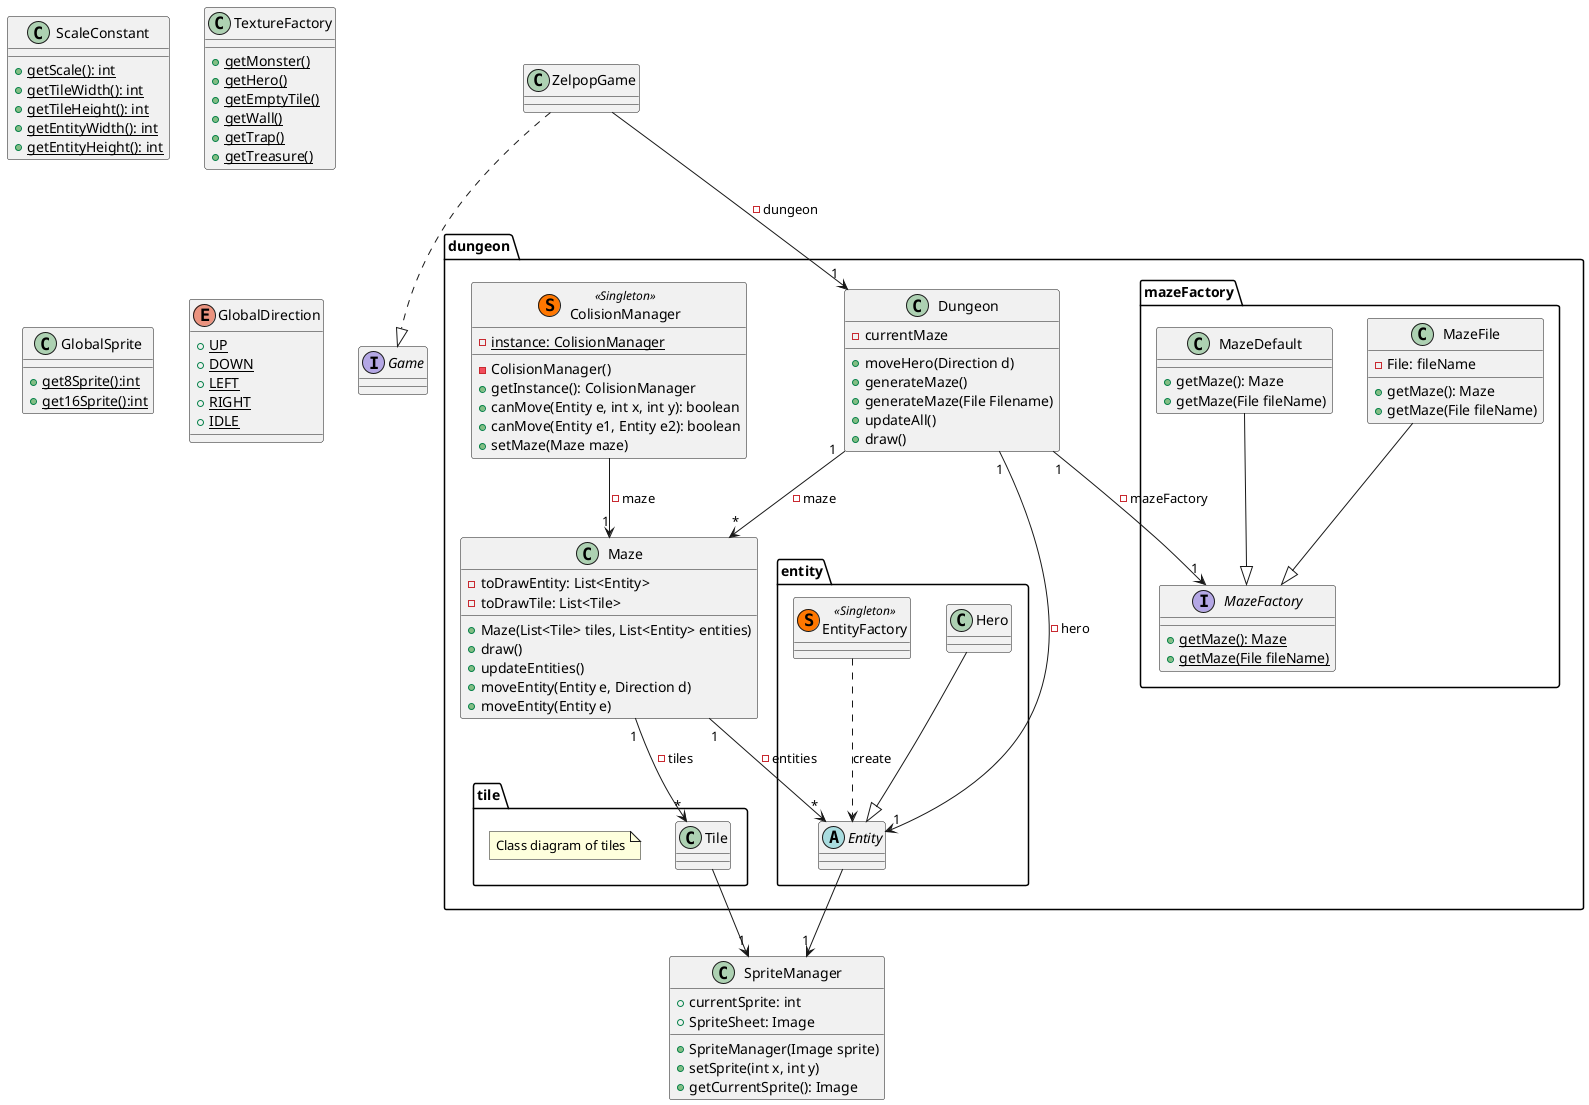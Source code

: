 @startuml

class ZelpopGame{

}

interface Game{

}

package dungeon{

    class Dungeon{
        - currentMaze
        + moveHero(Direction d)
        + generateMaze()
        + generateMaze(File Filename)
        + updateAll()
        + draw()
    }

    class Maze{
        - toDrawEntity: List<Entity>
        - toDrawTile: List<Tile>
        + Maze(List<Tile> tiles, List<Entity> entities)
        + draw()
        + updateEntities()
        + moveEntity(Entity e, Direction d)
        + moveEntity(Entity e)
    }

    package tile{

        class Tile{

        }

        note "Class diagram of tiles" as N1

    }

    package entity{

        abstract Entity{

        }

        class Hero{

        }

        class EntityFactory << (S,#FF7700) Singleton >>{

        }

    }

    class ColisionManager << (S,#FF7700) Singleton >>{
        - {static} instance: ColisionManager
        - ColisionManager()
        + getInstance(): ColisionManager
        + canMove(Entity e, int x, int y): boolean
        + canMove(Entity e1, Entity e2): boolean
        + setMaze(Maze maze)
    }

    ColisionManager --> "1" Maze: -maze

    package mazeFactory{

        interface MazeFactory{
            + {static}getMaze(): Maze
            + {static}getMaze(File fileName)
        }

        class MazeFile{
            - File: fileName
            + getMaze(): Maze
            + getMaze(File fileName)
        }

        class MazeDefault{
            + getMaze(): Maze
            + getMaze(File fileName)
        }

    }

}

class ScaleConstant{
    + {static} getScale(): int
    + {static} getTileWidth(): int
    + {static} getTileHeight(): int
    + {static} getEntityWidth(): int
    + {static} getEntityHeight(): int
}

class TextureFactory{
    + {static}getMonster()
    + {static}getHero()
    + {static}getEmptyTile()
    + {static}getWall()
    + {static}getTrap()
    + {static}getTreasure()
}

class SpriteManager{
    + currentSprite: int
    + SpriteSheet: Image
    + SpriteManager(Image sprite)
    + setSprite(int x, int y)
    + getCurrentSprite(): Image
}

class GlobalSprite{
    + {static} get8Sprite():int
    + {static} get16Sprite():int
}

enum GlobalDirection{
    + {static} UP
    + {static} DOWN
    + {static} LEFT
    + {static} RIGHT
    + {static} IDLE
}

MazeDefault --|> MazeFactory
Dungeon "1" --> "*" Maze: -maze
Dungeon "1" --> "1" MazeFactory: -mazeFactory
Maze "1" --> "*" Tile: -tiles
Maze "1" --> "*" Entity: -entities

EntityFactory ..> Entity : create

ZelpopGame ..|> Game
ZelpopGame --> "1" Dungeon: -dungeon

Hero --|> Entity
Dungeon "1" --> "1" Entity : -hero

MazeFile --|> MazeFactory

Tile --> "1" SpriteManager
Entity --> "1" SpriteManager


@enduml